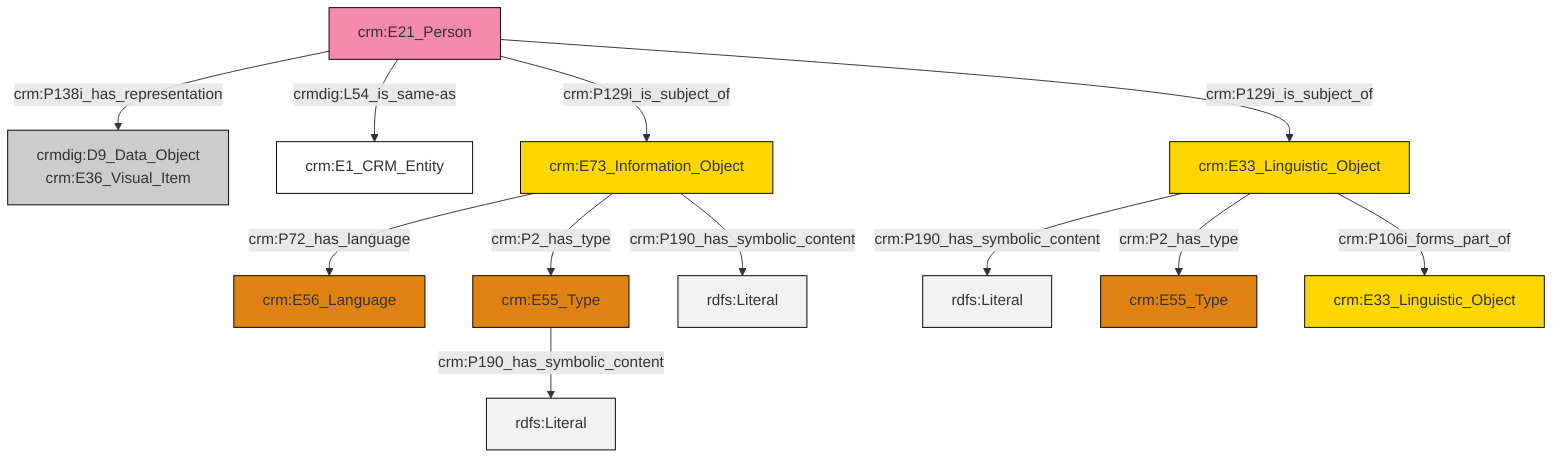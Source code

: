 graph TD
classDef Literal fill:#f2f2f2,stroke:#000000;
classDef CRM_Entity fill:#FFFFFF,stroke:#000000;
classDef Temporal_Entity fill:#00C9E6, stroke:#000000;
classDef Type fill:#E18312, stroke:#000000;
classDef Time-Span fill:#2C9C91, stroke:#000000;
classDef Appellation fill:#FFEB7F, stroke:#000000;
classDef Place fill:#008836, stroke:#000000;
classDef Persistent_Item fill:#B266B2, stroke:#000000;
classDef Conceptual_Object fill:#FFD700, stroke:#000000;
classDef Physical_Thing fill:#D2B48C, stroke:#000000;
classDef Actor fill:#f58aad, stroke:#000000;
classDef PC_Classes fill:#4ce600, stroke:#000000;
classDef Multi fill:#cccccc,stroke:#000000;

0["crm:E73_Information_Object"]:::Conceptual_Object -->|crm:P72_has_language| 1["crm:E56_Language"]:::Type
4["crm:E33_Linguistic_Object"]:::Conceptual_Object -->|crm:P190_has_symbolic_content| 5[rdfs:Literal]:::Literal
13["crm:E55_Type"]:::Type -->|crm:P190_has_symbolic_content| 14[rdfs:Literal]:::Literal
17["crm:E21_Person"]:::Actor -->|crm:P138i_has_representation| 2["crmdig:D9_Data_Object<br>crm:E36_Visual_Item"]:::Multi
17["crm:E21_Person"]:::Actor -->|crmdig:L54_is_same-as| 18["crm:E1_CRM_Entity"]:::CRM_Entity
0["crm:E73_Information_Object"]:::Conceptual_Object -->|crm:P2_has_type| 13["crm:E55_Type"]:::Type
17["crm:E21_Person"]:::Actor -->|crm:P129i_is_subject_of| 0["crm:E73_Information_Object"]:::Conceptual_Object
4["crm:E33_Linguistic_Object"]:::Conceptual_Object -->|crm:P2_has_type| 8["crm:E55_Type"]:::Type
0["crm:E73_Information_Object"]:::Conceptual_Object -->|crm:P190_has_symbolic_content| 22[rdfs:Literal]:::Literal
4["crm:E33_Linguistic_Object"]:::Conceptual_Object -->|crm:P106i_forms_part_of| 11["crm:E33_Linguistic_Object"]:::Conceptual_Object
17["crm:E21_Person"]:::Actor -->|crm:P129i_is_subject_of| 4["crm:E33_Linguistic_Object"]:::Conceptual_Object